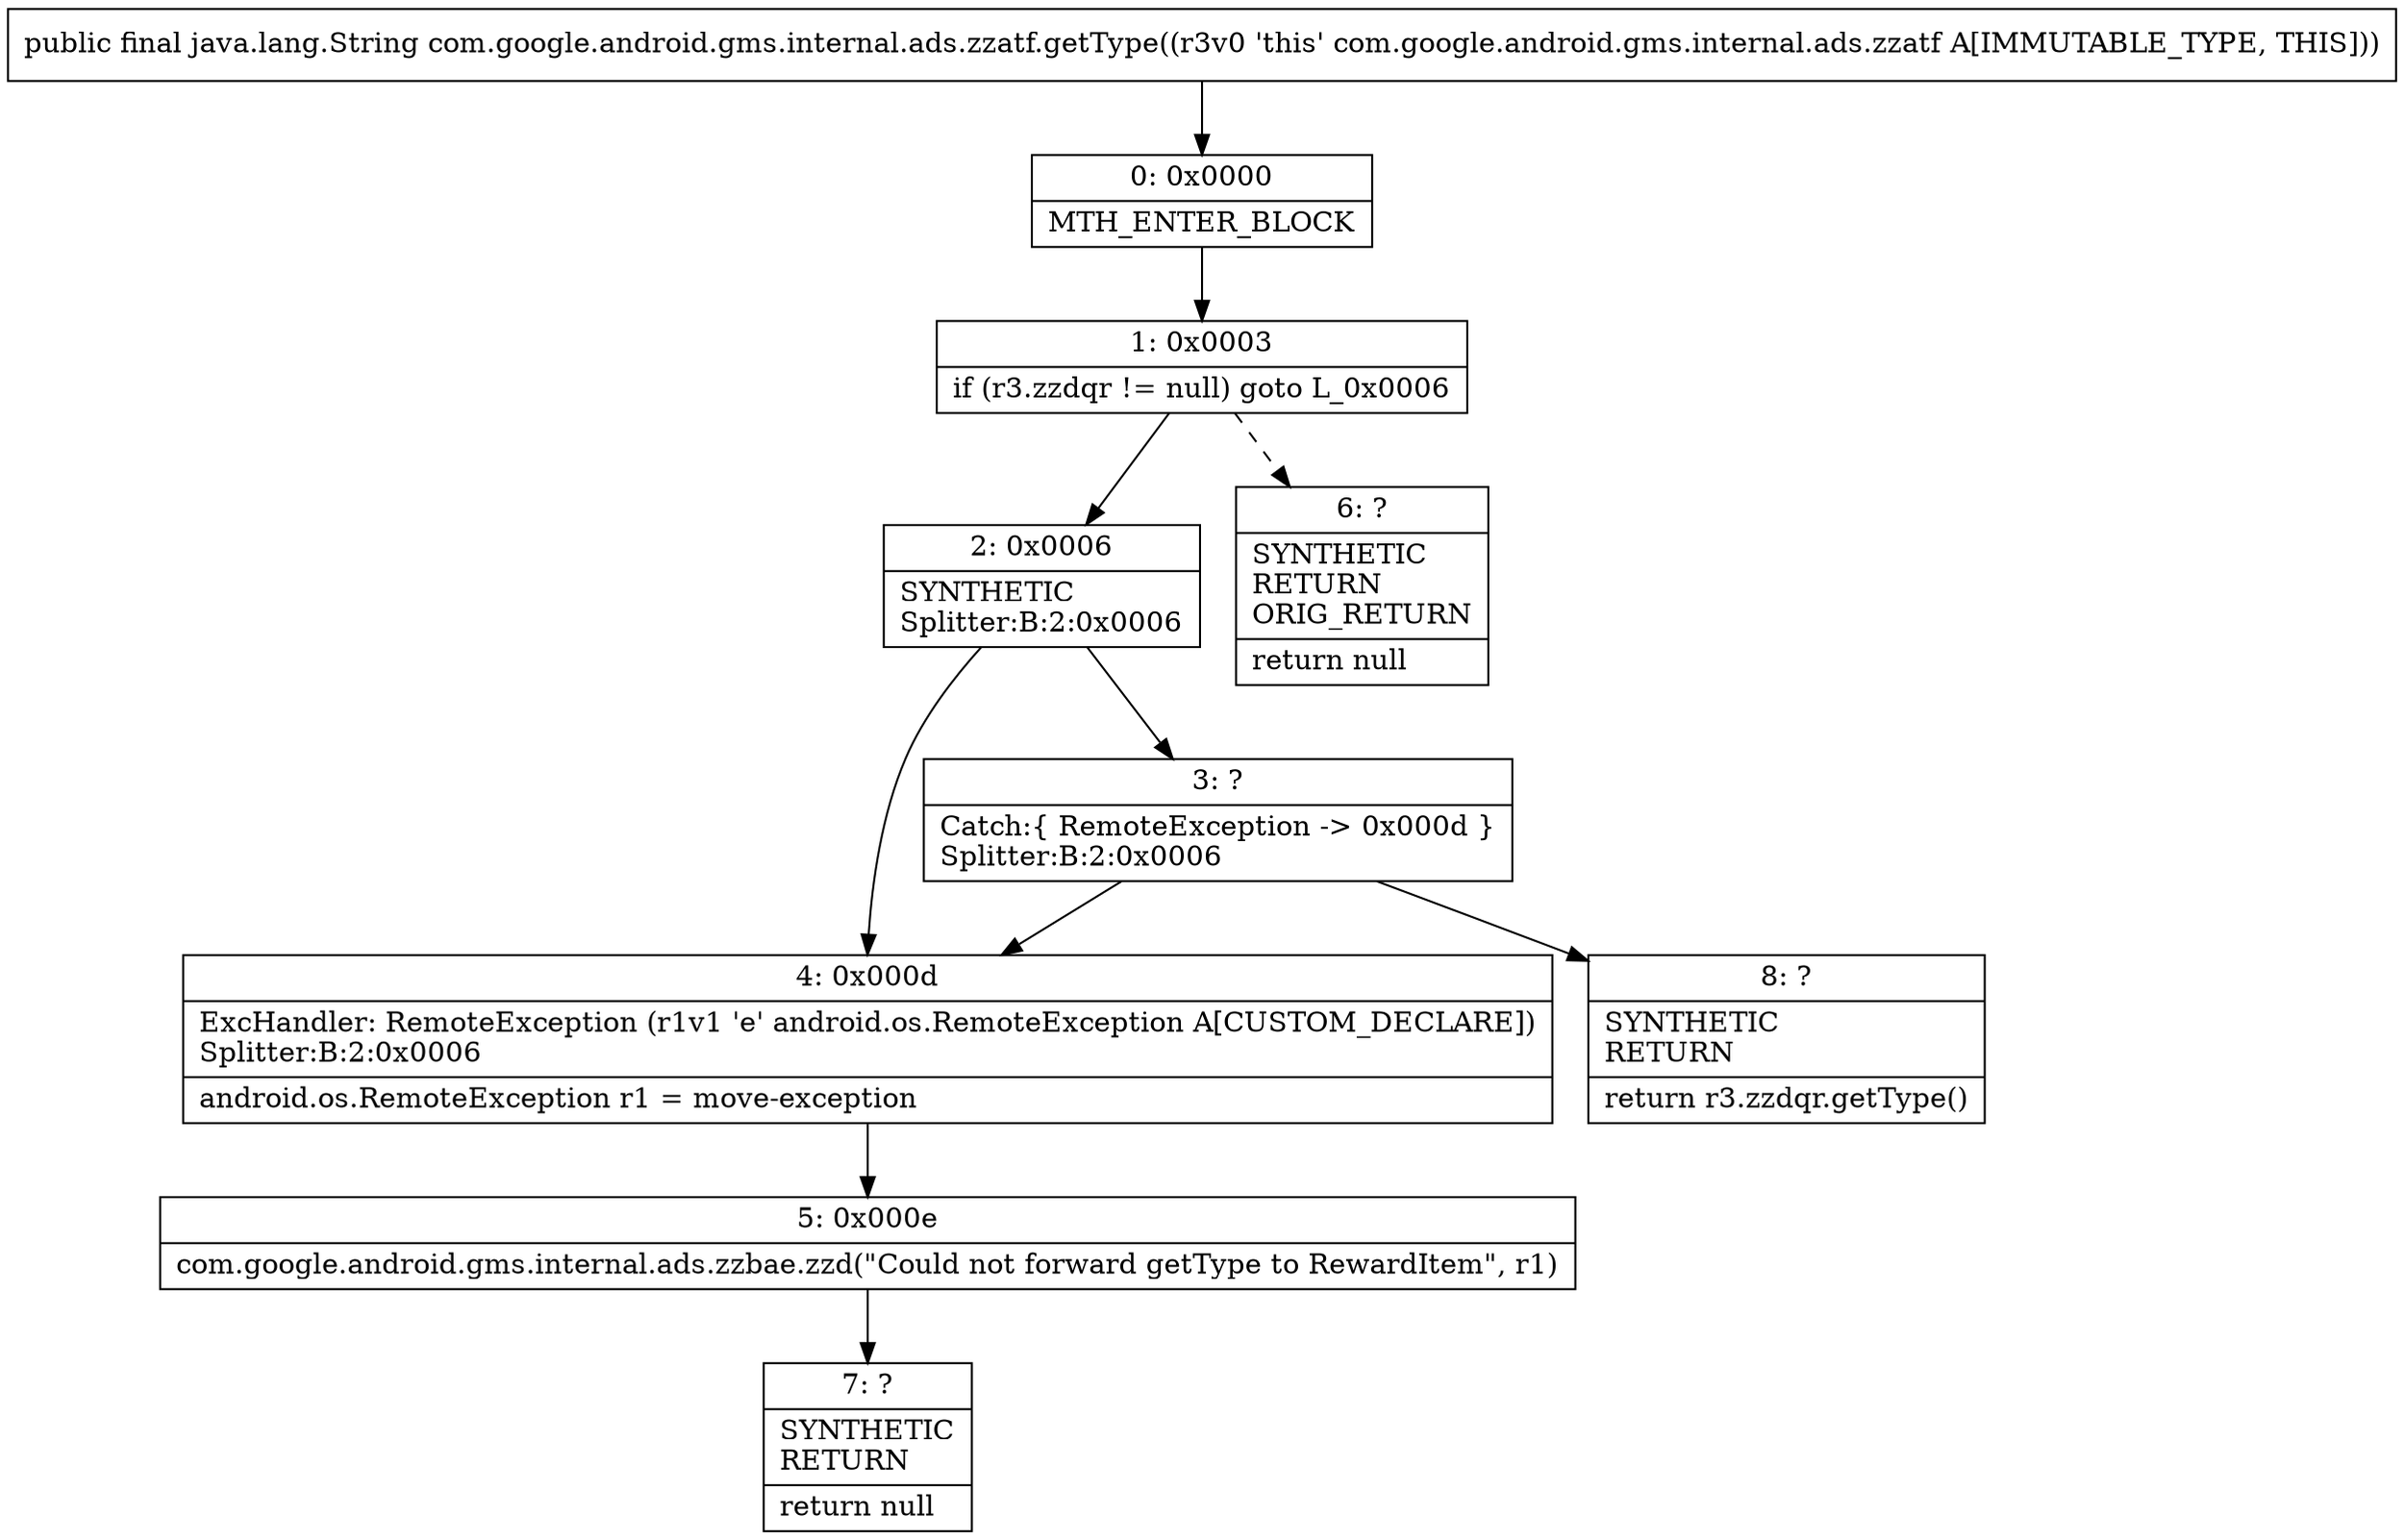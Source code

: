 digraph "CFG forcom.google.android.gms.internal.ads.zzatf.getType()Ljava\/lang\/String;" {
Node_0 [shape=record,label="{0\:\ 0x0000|MTH_ENTER_BLOCK\l}"];
Node_1 [shape=record,label="{1\:\ 0x0003|if (r3.zzdqr != null) goto L_0x0006\l}"];
Node_2 [shape=record,label="{2\:\ 0x0006|SYNTHETIC\lSplitter:B:2:0x0006\l}"];
Node_3 [shape=record,label="{3\:\ ?|Catch:\{ RemoteException \-\> 0x000d \}\lSplitter:B:2:0x0006\l}"];
Node_4 [shape=record,label="{4\:\ 0x000d|ExcHandler: RemoteException (r1v1 'e' android.os.RemoteException A[CUSTOM_DECLARE])\lSplitter:B:2:0x0006\l|android.os.RemoteException r1 = move\-exception\l}"];
Node_5 [shape=record,label="{5\:\ 0x000e|com.google.android.gms.internal.ads.zzbae.zzd(\"Could not forward getType to RewardItem\", r1)\l}"];
Node_6 [shape=record,label="{6\:\ ?|SYNTHETIC\lRETURN\lORIG_RETURN\l|return null\l}"];
Node_7 [shape=record,label="{7\:\ ?|SYNTHETIC\lRETURN\l|return null\l}"];
Node_8 [shape=record,label="{8\:\ ?|SYNTHETIC\lRETURN\l|return r3.zzdqr.getType()\l}"];
MethodNode[shape=record,label="{public final java.lang.String com.google.android.gms.internal.ads.zzatf.getType((r3v0 'this' com.google.android.gms.internal.ads.zzatf A[IMMUTABLE_TYPE, THIS])) }"];
MethodNode -> Node_0;
Node_0 -> Node_1;
Node_1 -> Node_2;
Node_1 -> Node_6[style=dashed];
Node_2 -> Node_3;
Node_2 -> Node_4;
Node_3 -> Node_4;
Node_3 -> Node_8;
Node_4 -> Node_5;
Node_5 -> Node_7;
}

